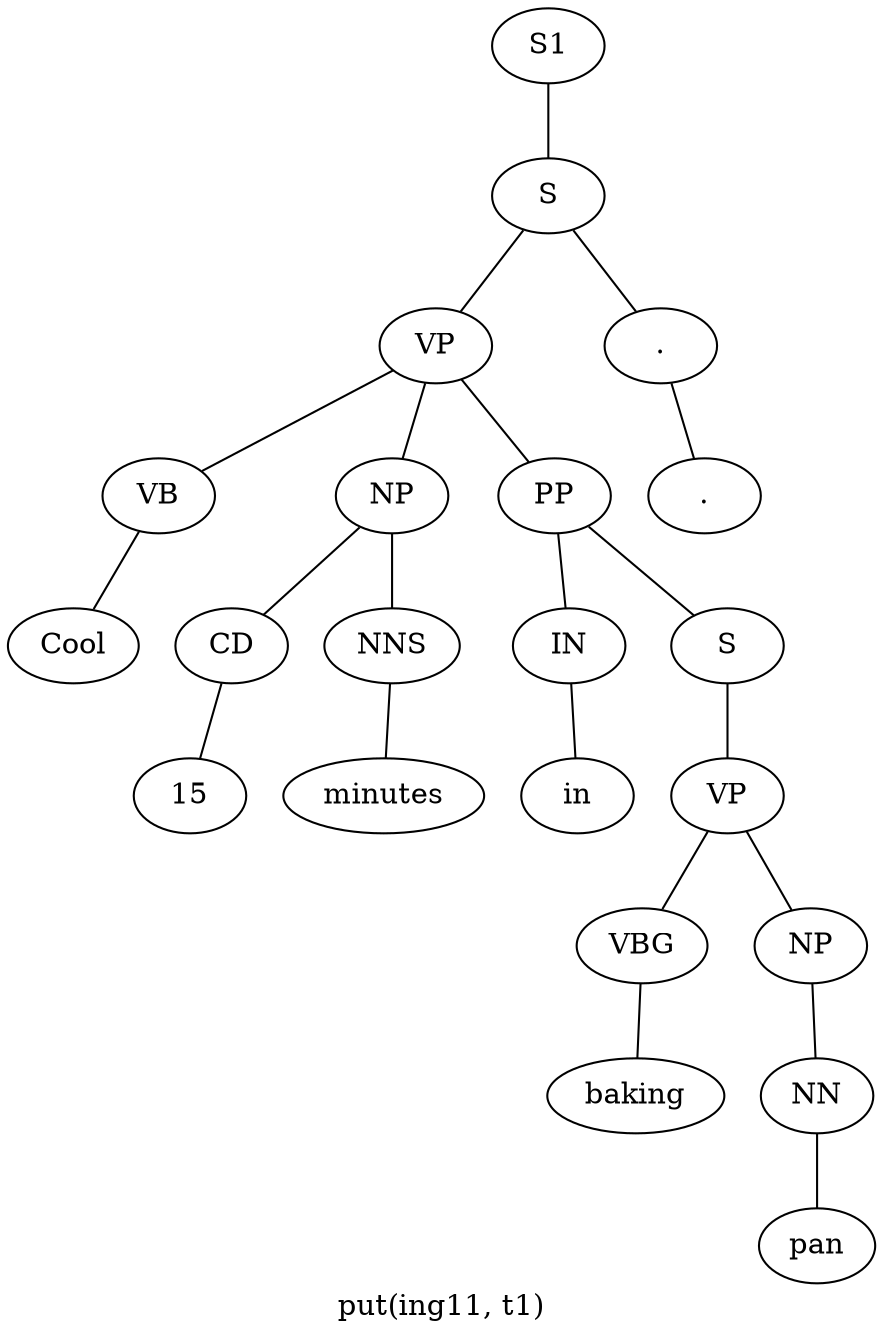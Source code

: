 graph SyntaxGraph {
	label = "put(ing11, t1)";
	Node0 [label="S1"];
	Node1 [label="S"];
	Node2 [label="VP"];
	Node3 [label="VB"];
	Node4 [label="Cool"];
	Node5 [label="NP"];
	Node6 [label="CD"];
	Node7 [label="15"];
	Node8 [label="NNS"];
	Node9 [label="minutes"];
	Node10 [label="PP"];
	Node11 [label="IN"];
	Node12 [label="in"];
	Node13 [label="S"];
	Node14 [label="VP"];
	Node15 [label="VBG"];
	Node16 [label="baking"];
	Node17 [label="NP"];
	Node18 [label="NN"];
	Node19 [label="pan"];
	Node20 [label="."];
	Node21 [label="."];

	Node0 -- Node1;
	Node1 -- Node2;
	Node1 -- Node20;
	Node2 -- Node3;
	Node2 -- Node5;
	Node2 -- Node10;
	Node3 -- Node4;
	Node5 -- Node6;
	Node5 -- Node8;
	Node6 -- Node7;
	Node8 -- Node9;
	Node10 -- Node11;
	Node10 -- Node13;
	Node11 -- Node12;
	Node13 -- Node14;
	Node14 -- Node15;
	Node14 -- Node17;
	Node15 -- Node16;
	Node17 -- Node18;
	Node18 -- Node19;
	Node20 -- Node21;
}